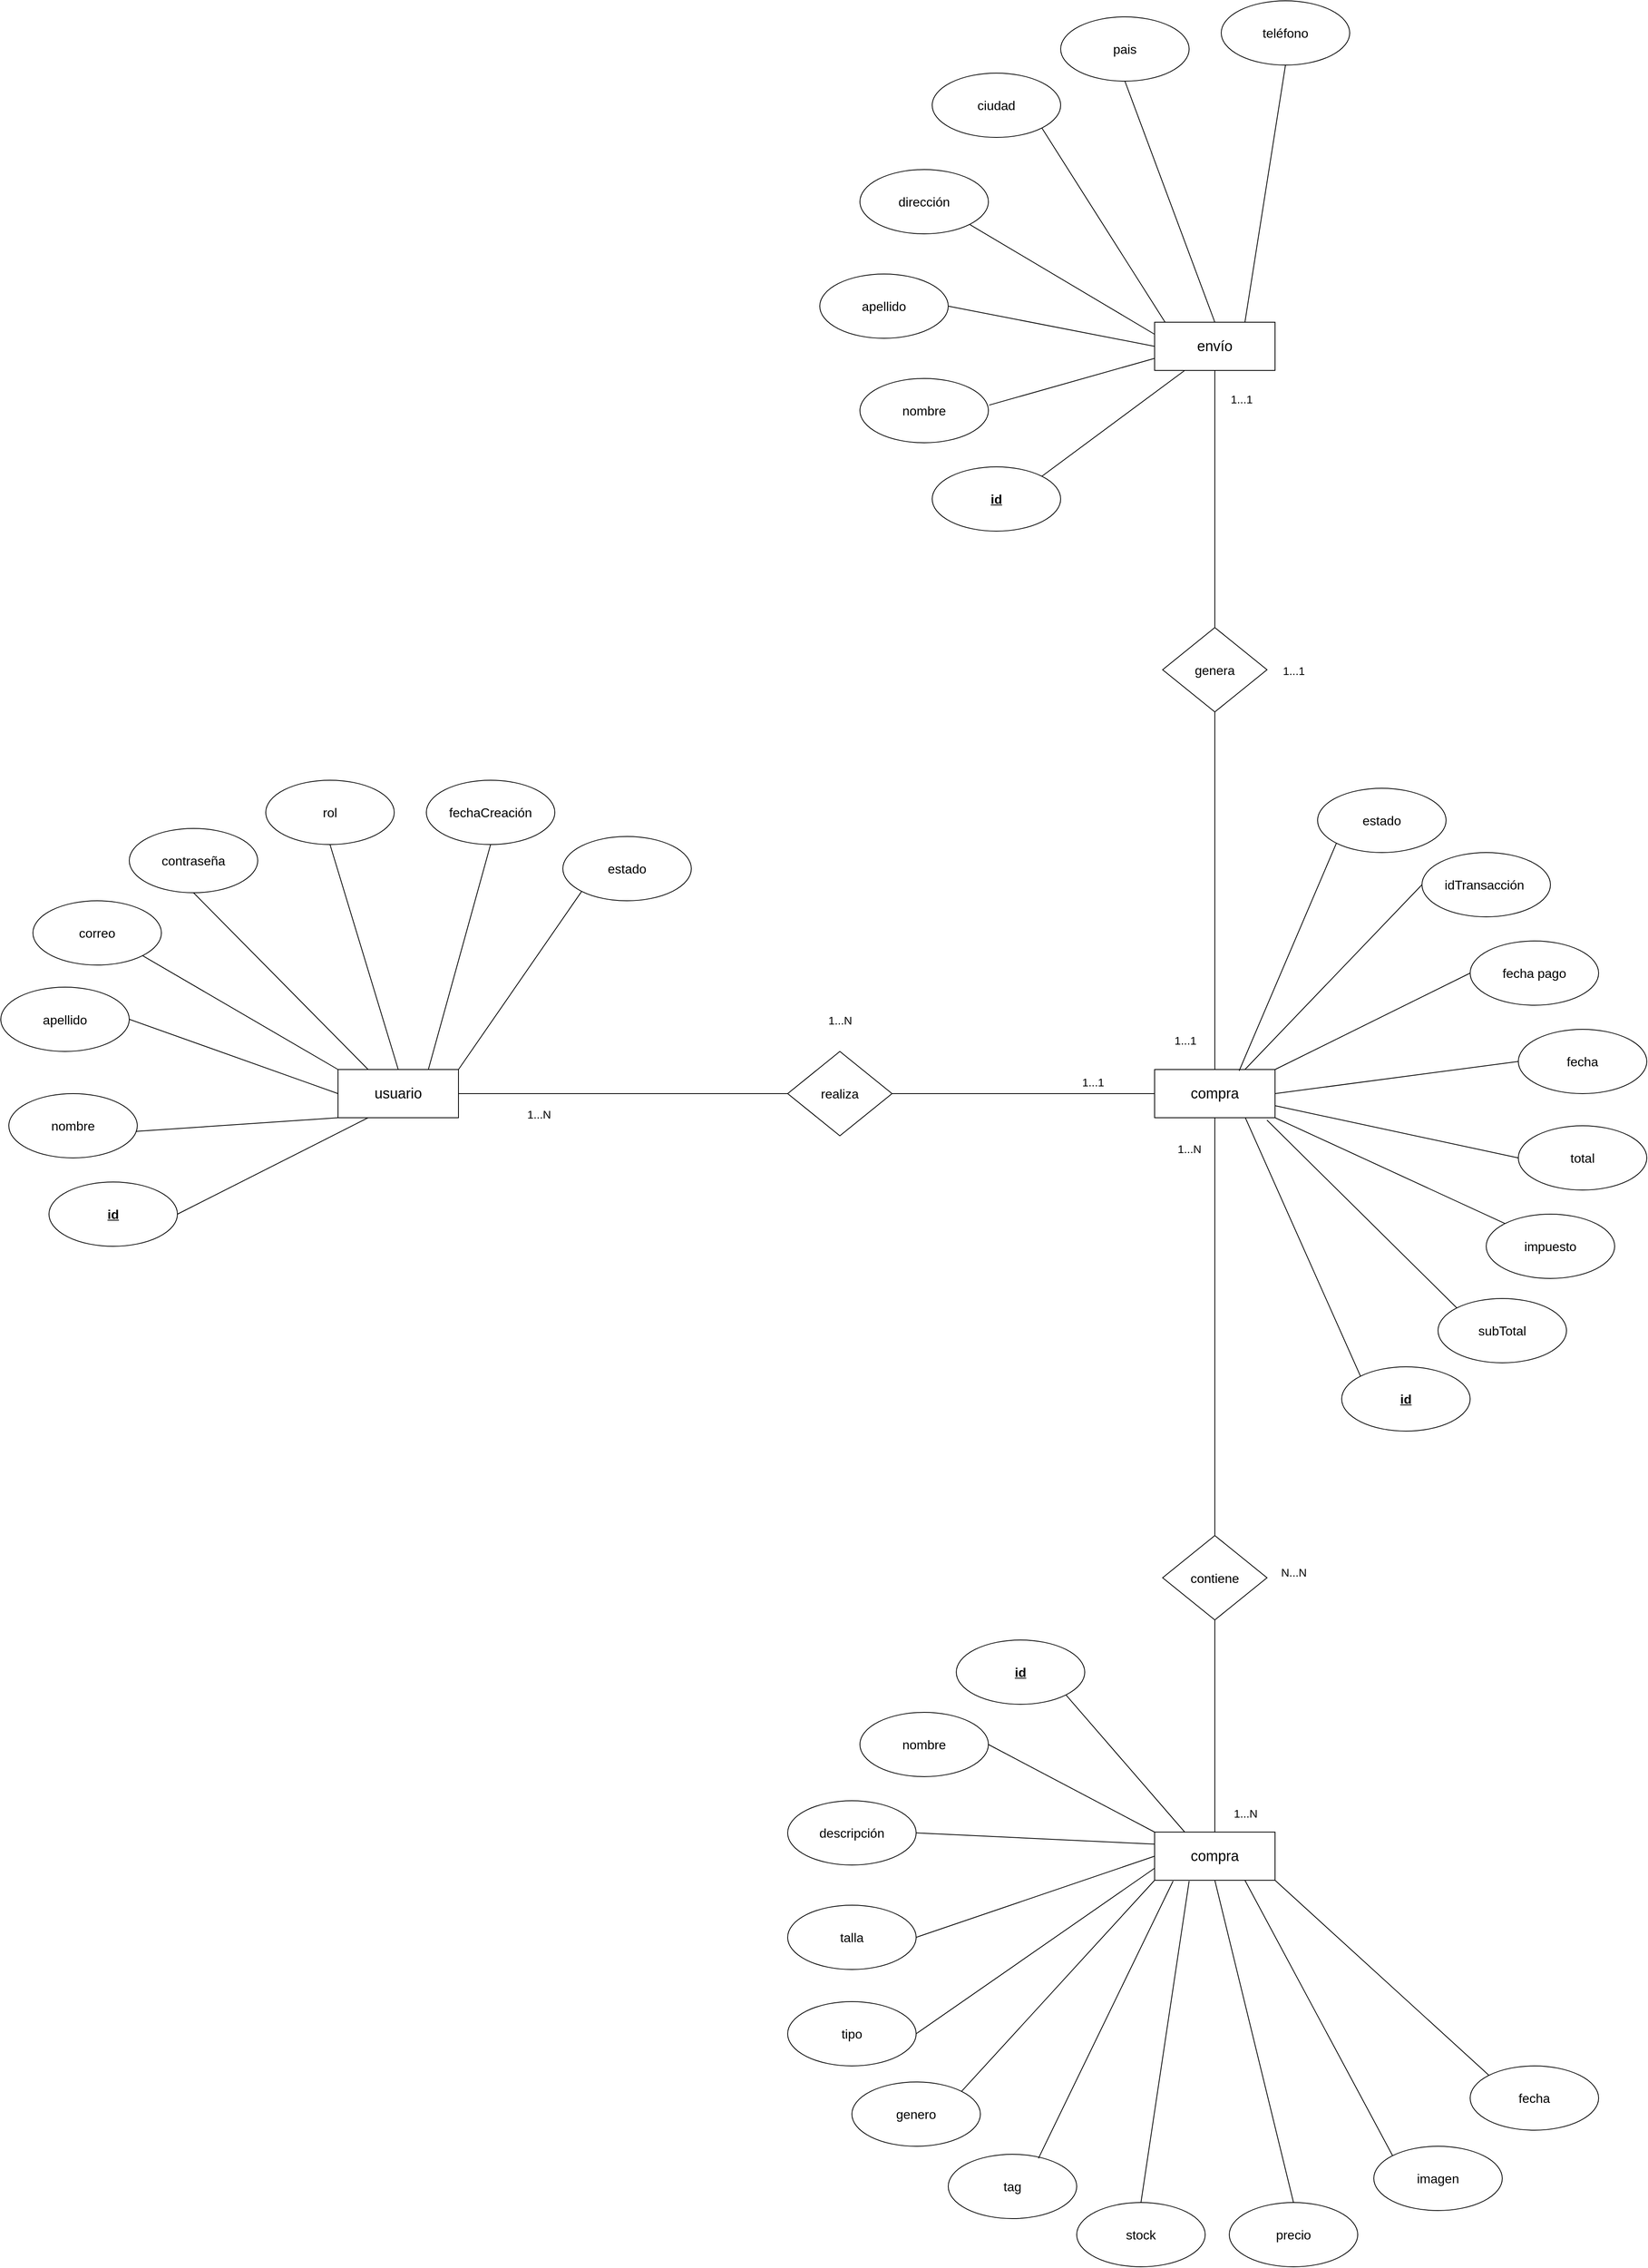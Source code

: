 <mxfile version="17.4.3" type="github">
  <diagram id="1KFR3kM4wMgM-dKN8-6M" name="Page-1">
    <mxGraphModel dx="2407" dy="2016" grid="1" gridSize="10" guides="1" tooltips="1" connect="1" arrows="1" fold="1" page="1" pageScale="1" pageWidth="827" pageHeight="1169" math="0" shadow="0">
      <root>
        <mxCell id="0" />
        <mxCell id="1" parent="0" />
        <mxCell id="_EUqcVfMnHmmKsiolm8a-2" value="&lt;font style=&quot;font-size: 18px&quot;&gt;usuario&lt;/font&gt;" style="rounded=0;whiteSpace=wrap;html=1;" vertex="1" parent="1">
          <mxGeometry x="170" y="220" width="150" height="60" as="geometry" />
        </mxCell>
        <mxCell id="_EUqcVfMnHmmKsiolm8a-3" value="&lt;font size=&quot;3&quot;&gt;id&lt;/font&gt;" style="ellipse;whiteSpace=wrap;html=1;fontSize=18;fontStyle=5" vertex="1" parent="1">
          <mxGeometry x="-190" y="360" width="160" height="80" as="geometry" />
        </mxCell>
        <mxCell id="_EUqcVfMnHmmKsiolm8a-5" value="&lt;font size=&quot;3&quot; style=&quot;&quot;&gt;nombre&lt;/font&gt;" style="ellipse;whiteSpace=wrap;html=1;fontSize=18;fontStyle=0" vertex="1" parent="1">
          <mxGeometry x="-240" y="250" width="160" height="80" as="geometry" />
        </mxCell>
        <mxCell id="_EUqcVfMnHmmKsiolm8a-6" value="&lt;font size=&quot;3&quot;&gt;apellido&lt;/font&gt;" style="ellipse;whiteSpace=wrap;html=1;fontSize=18;fontStyle=0" vertex="1" parent="1">
          <mxGeometry x="-250" y="117.5" width="160" height="80" as="geometry" />
        </mxCell>
        <mxCell id="_EUqcVfMnHmmKsiolm8a-7" value="&lt;font size=&quot;3&quot;&gt;correo&lt;/font&gt;" style="ellipse;whiteSpace=wrap;html=1;fontSize=18;fontStyle=0" vertex="1" parent="1">
          <mxGeometry x="-210" y="10" width="160" height="80" as="geometry" />
        </mxCell>
        <mxCell id="_EUqcVfMnHmmKsiolm8a-8" value="&lt;font size=&quot;3&quot;&gt;contraseña&lt;/font&gt;" style="ellipse;whiteSpace=wrap;html=1;fontSize=18;fontStyle=0" vertex="1" parent="1">
          <mxGeometry x="-90" y="-80" width="160" height="80" as="geometry" />
        </mxCell>
        <mxCell id="_EUqcVfMnHmmKsiolm8a-9" value="&lt;font size=&quot;3&quot;&gt;rol&lt;/font&gt;" style="ellipse;whiteSpace=wrap;html=1;fontSize=18;fontStyle=0" vertex="1" parent="1">
          <mxGeometry x="80" y="-140" width="160" height="80" as="geometry" />
        </mxCell>
        <mxCell id="_EUqcVfMnHmmKsiolm8a-10" value="&lt;font size=&quot;3&quot;&gt;fechaCreación&lt;/font&gt;" style="ellipse;whiteSpace=wrap;html=1;fontSize=18;fontStyle=0" vertex="1" parent="1">
          <mxGeometry x="280" y="-140" width="160" height="80" as="geometry" />
        </mxCell>
        <mxCell id="_EUqcVfMnHmmKsiolm8a-11" value="&lt;font size=&quot;3&quot;&gt;estado&lt;/font&gt;" style="ellipse;whiteSpace=wrap;html=1;fontSize=18;fontStyle=0" vertex="1" parent="1">
          <mxGeometry x="450" y="-70" width="160" height="80" as="geometry" />
        </mxCell>
        <mxCell id="_EUqcVfMnHmmKsiolm8a-12" value="" style="endArrow=none;html=1;rounded=0;fontSize=14;exitX=1;exitY=0.5;exitDx=0;exitDy=0;entryX=0.25;entryY=1;entryDx=0;entryDy=0;" edge="1" parent="1" source="_EUqcVfMnHmmKsiolm8a-3" target="_EUqcVfMnHmmKsiolm8a-2">
          <mxGeometry width="50" height="50" relative="1" as="geometry">
            <mxPoint x="390" y="290" as="sourcePoint" />
            <mxPoint x="440" y="240" as="targetPoint" />
          </mxGeometry>
        </mxCell>
        <mxCell id="_EUqcVfMnHmmKsiolm8a-13" value="" style="endArrow=none;html=1;rounded=0;fontSize=14;exitX=0.988;exitY=0.588;exitDx=0;exitDy=0;exitPerimeter=0;entryX=0;entryY=1;entryDx=0;entryDy=0;" edge="1" parent="1" source="_EUqcVfMnHmmKsiolm8a-5" target="_EUqcVfMnHmmKsiolm8a-2">
          <mxGeometry width="50" height="50" relative="1" as="geometry">
            <mxPoint x="390" y="290" as="sourcePoint" />
            <mxPoint x="440" y="240" as="targetPoint" />
          </mxGeometry>
        </mxCell>
        <mxCell id="_EUqcVfMnHmmKsiolm8a-14" value="" style="endArrow=none;html=1;rounded=0;fontSize=14;exitX=1;exitY=0.5;exitDx=0;exitDy=0;entryX=0;entryY=0.5;entryDx=0;entryDy=0;" edge="1" parent="1" source="_EUqcVfMnHmmKsiolm8a-6" target="_EUqcVfMnHmmKsiolm8a-2">
          <mxGeometry width="50" height="50" relative="1" as="geometry">
            <mxPoint x="390" y="290" as="sourcePoint" />
            <mxPoint x="440" y="240" as="targetPoint" />
          </mxGeometry>
        </mxCell>
        <mxCell id="_EUqcVfMnHmmKsiolm8a-15" value="" style="endArrow=none;html=1;rounded=0;fontSize=14;exitX=1;exitY=1;exitDx=0;exitDy=0;entryX=0;entryY=0;entryDx=0;entryDy=0;" edge="1" parent="1" source="_EUqcVfMnHmmKsiolm8a-7" target="_EUqcVfMnHmmKsiolm8a-2">
          <mxGeometry width="50" height="50" relative="1" as="geometry">
            <mxPoint x="390" y="290" as="sourcePoint" />
            <mxPoint x="440" y="240" as="targetPoint" />
          </mxGeometry>
        </mxCell>
        <mxCell id="_EUqcVfMnHmmKsiolm8a-16" value="" style="endArrow=none;html=1;rounded=0;fontSize=14;entryX=0.5;entryY=1;entryDx=0;entryDy=0;exitX=0.25;exitY=0;exitDx=0;exitDy=0;" edge="1" parent="1" source="_EUqcVfMnHmmKsiolm8a-2" target="_EUqcVfMnHmmKsiolm8a-8">
          <mxGeometry width="50" height="50" relative="1" as="geometry">
            <mxPoint x="390" y="290" as="sourcePoint" />
            <mxPoint x="440" y="240" as="targetPoint" />
          </mxGeometry>
        </mxCell>
        <mxCell id="_EUqcVfMnHmmKsiolm8a-17" value="" style="endArrow=none;html=1;rounded=0;fontSize=14;entryX=0.5;entryY=1;entryDx=0;entryDy=0;exitX=0.5;exitY=0;exitDx=0;exitDy=0;" edge="1" parent="1" source="_EUqcVfMnHmmKsiolm8a-2" target="_EUqcVfMnHmmKsiolm8a-9">
          <mxGeometry width="50" height="50" relative="1" as="geometry">
            <mxPoint x="390" y="290" as="sourcePoint" />
            <mxPoint x="440" y="240" as="targetPoint" />
          </mxGeometry>
        </mxCell>
        <mxCell id="_EUqcVfMnHmmKsiolm8a-18" value="" style="endArrow=none;html=1;rounded=0;fontSize=14;entryX=0.5;entryY=1;entryDx=0;entryDy=0;exitX=0.75;exitY=0;exitDx=0;exitDy=0;" edge="1" parent="1" source="_EUqcVfMnHmmKsiolm8a-2" target="_EUqcVfMnHmmKsiolm8a-10">
          <mxGeometry width="50" height="50" relative="1" as="geometry">
            <mxPoint x="390" y="290" as="sourcePoint" />
            <mxPoint x="440" y="240" as="targetPoint" />
          </mxGeometry>
        </mxCell>
        <mxCell id="_EUqcVfMnHmmKsiolm8a-19" value="" style="endArrow=none;html=1;rounded=0;fontSize=14;entryX=0;entryY=1;entryDx=0;entryDy=0;exitX=1;exitY=0;exitDx=0;exitDy=0;" edge="1" parent="1" source="_EUqcVfMnHmmKsiolm8a-2" target="_EUqcVfMnHmmKsiolm8a-11">
          <mxGeometry width="50" height="50" relative="1" as="geometry">
            <mxPoint x="390" y="290" as="sourcePoint" />
            <mxPoint x="440" y="240" as="targetPoint" />
          </mxGeometry>
        </mxCell>
        <mxCell id="_EUqcVfMnHmmKsiolm8a-20" value="&lt;font style=&quot;font-size: 18px&quot;&gt;compra&lt;/font&gt;" style="rounded=0;whiteSpace=wrap;html=1;" vertex="1" parent="1">
          <mxGeometry x="1187" y="220" width="150" height="60" as="geometry" />
        </mxCell>
        <mxCell id="_EUqcVfMnHmmKsiolm8a-28" value="&lt;font size=&quot;3&quot;&gt;idTransacción&amp;nbsp;&lt;/font&gt;" style="ellipse;whiteSpace=wrap;html=1;fontSize=18;fontStyle=0" vertex="1" parent="1">
          <mxGeometry x="1520" y="-50" width="160" height="80" as="geometry" />
        </mxCell>
        <mxCell id="_EUqcVfMnHmmKsiolm8a-29" value="" style="endArrow=none;html=1;rounded=0;fontSize=14;entryX=0.933;entryY=1.05;entryDx=0;entryDy=0;exitX=0;exitY=0;exitDx=0;exitDy=0;entryPerimeter=0;" edge="1" parent="1" source="_EUqcVfMnHmmKsiolm8a-45" target="_EUqcVfMnHmmKsiolm8a-20">
          <mxGeometry width="50" height="50" relative="1" as="geometry">
            <mxPoint x="1690" y="520" as="sourcePoint" />
            <mxPoint x="1457" y="240" as="targetPoint" />
          </mxGeometry>
        </mxCell>
        <mxCell id="_EUqcVfMnHmmKsiolm8a-30" value="" style="endArrow=none;html=1;rounded=0;fontSize=14;exitX=0;exitY=0;exitDx=0;exitDy=0;" edge="1" parent="1" source="_EUqcVfMnHmmKsiolm8a-44">
          <mxGeometry width="50" height="50" relative="1" as="geometry">
            <mxPoint x="995.08" y="117.04" as="sourcePoint" />
            <mxPoint x="1300" y="280" as="targetPoint" />
          </mxGeometry>
        </mxCell>
        <mxCell id="_EUqcVfMnHmmKsiolm8a-36" value="" style="endArrow=none;html=1;rounded=0;fontSize=14;entryX=0;entryY=0.5;entryDx=0;entryDy=0;exitX=0.75;exitY=0;exitDx=0;exitDy=0;" edge="1" parent="1" source="_EUqcVfMnHmmKsiolm8a-20" target="_EUqcVfMnHmmKsiolm8a-28">
          <mxGeometry width="50" height="50" relative="1" as="geometry">
            <mxPoint x="1407" y="290" as="sourcePoint" />
            <mxPoint x="1457" y="240" as="targetPoint" />
          </mxGeometry>
        </mxCell>
        <mxCell id="_EUqcVfMnHmmKsiolm8a-40" value="&lt;font size=&quot;3&quot;&gt;impuesto&lt;/font&gt;" style="ellipse;whiteSpace=wrap;html=1;fontSize=18;fontStyle=0" vertex="1" parent="1">
          <mxGeometry x="1600" y="400" width="160" height="80" as="geometry" />
        </mxCell>
        <mxCell id="_EUqcVfMnHmmKsiolm8a-41" value="&lt;font size=&quot;3&quot;&gt;total&lt;/font&gt;" style="ellipse;whiteSpace=wrap;html=1;fontSize=18;fontStyle=0" vertex="1" parent="1">
          <mxGeometry x="1640" y="290" width="160" height="80" as="geometry" />
        </mxCell>
        <mxCell id="_EUqcVfMnHmmKsiolm8a-42" value="&lt;font size=&quot;3&quot;&gt;fecha&lt;/font&gt;" style="ellipse;whiteSpace=wrap;html=1;fontSize=18;fontStyle=0" vertex="1" parent="1">
          <mxGeometry x="1640" y="170" width="160" height="80" as="geometry" />
        </mxCell>
        <mxCell id="_EUqcVfMnHmmKsiolm8a-43" value="&lt;font size=&quot;3&quot;&gt;fecha pago&lt;/font&gt;" style="ellipse;whiteSpace=wrap;html=1;fontSize=18;fontStyle=0" vertex="1" parent="1">
          <mxGeometry x="1580" y="60" width="160" height="80" as="geometry" />
        </mxCell>
        <mxCell id="_EUqcVfMnHmmKsiolm8a-44" value="&lt;font size=&quot;3&quot;&gt;id&lt;/font&gt;" style="ellipse;whiteSpace=wrap;html=1;fontSize=18;fontStyle=5" vertex="1" parent="1">
          <mxGeometry x="1420" y="590" width="160" height="80" as="geometry" />
        </mxCell>
        <mxCell id="_EUqcVfMnHmmKsiolm8a-45" value="&lt;font size=&quot;3&quot;&gt;subTotal&lt;/font&gt;" style="ellipse;whiteSpace=wrap;html=1;fontSize=18;fontStyle=0" vertex="1" parent="1">
          <mxGeometry x="1540" y="505" width="160" height="80" as="geometry" />
        </mxCell>
        <mxCell id="_EUqcVfMnHmmKsiolm8a-46" value="" style="endArrow=none;html=1;rounded=0;fontSize=18;exitX=0;exitY=0;exitDx=0;exitDy=0;entryX=1;entryY=1;entryDx=0;entryDy=0;" edge="1" parent="1" source="_EUqcVfMnHmmKsiolm8a-40" target="_EUqcVfMnHmmKsiolm8a-20">
          <mxGeometry width="50" height="50" relative="1" as="geometry">
            <mxPoint x="1407" y="440" as="sourcePoint" />
            <mxPoint x="1457" y="390" as="targetPoint" />
          </mxGeometry>
        </mxCell>
        <mxCell id="_EUqcVfMnHmmKsiolm8a-47" value="" style="endArrow=none;html=1;rounded=0;fontSize=18;exitX=0;exitY=0.5;exitDx=0;exitDy=0;entryX=1;entryY=0.75;entryDx=0;entryDy=0;" edge="1" parent="1" source="_EUqcVfMnHmmKsiolm8a-41" target="_EUqcVfMnHmmKsiolm8a-20">
          <mxGeometry width="50" height="50" relative="1" as="geometry">
            <mxPoint x="1407" y="440" as="sourcePoint" />
            <mxPoint x="1457" y="390" as="targetPoint" />
          </mxGeometry>
        </mxCell>
        <mxCell id="_EUqcVfMnHmmKsiolm8a-48" value="" style="endArrow=none;html=1;rounded=0;fontSize=18;exitX=0;exitY=0.5;exitDx=0;exitDy=0;entryX=1;entryY=0.5;entryDx=0;entryDy=0;" edge="1" parent="1" source="_EUqcVfMnHmmKsiolm8a-42" target="_EUqcVfMnHmmKsiolm8a-20">
          <mxGeometry width="50" height="50" relative="1" as="geometry">
            <mxPoint x="1287" y="500" as="sourcePoint" />
            <mxPoint x="1457" y="390" as="targetPoint" />
          </mxGeometry>
        </mxCell>
        <mxCell id="_EUqcVfMnHmmKsiolm8a-49" value="" style="endArrow=none;html=1;rounded=0;fontSize=18;exitX=0;exitY=0.5;exitDx=0;exitDy=0;entryX=1;entryY=0;entryDx=0;entryDy=0;" edge="1" parent="1" source="_EUqcVfMnHmmKsiolm8a-43" target="_EUqcVfMnHmmKsiolm8a-20">
          <mxGeometry width="50" height="50" relative="1" as="geometry">
            <mxPoint x="1407" y="440" as="sourcePoint" />
            <mxPoint x="1457" y="390" as="targetPoint" />
          </mxGeometry>
        </mxCell>
        <mxCell id="_EUqcVfMnHmmKsiolm8a-50" value="&lt;font size=&quot;3&quot;&gt;realiza&lt;br&gt;&lt;/font&gt;" style="rhombus;whiteSpace=wrap;html=1;fontSize=14;" vertex="1" parent="1">
          <mxGeometry x="730" y="197.5" width="130" height="105" as="geometry" />
        </mxCell>
        <mxCell id="_EUqcVfMnHmmKsiolm8a-51" value="" style="endArrow=none;html=1;rounded=0;fontSize=18;exitX=1;exitY=0.5;exitDx=0;exitDy=0;entryX=0;entryY=0.5;entryDx=0;entryDy=0;" edge="1" parent="1" source="_EUqcVfMnHmmKsiolm8a-2" target="_EUqcVfMnHmmKsiolm8a-50">
          <mxGeometry width="50" height="50" relative="1" as="geometry">
            <mxPoint x="450" y="380" as="sourcePoint" />
            <mxPoint x="500" y="330" as="targetPoint" />
          </mxGeometry>
        </mxCell>
        <mxCell id="_EUqcVfMnHmmKsiolm8a-52" value="" style="endArrow=none;html=1;rounded=0;fontSize=18;exitX=1;exitY=0.5;exitDx=0;exitDy=0;entryX=0;entryY=0.5;entryDx=0;entryDy=0;" edge="1" parent="1" source="_EUqcVfMnHmmKsiolm8a-50" target="_EUqcVfMnHmmKsiolm8a-20">
          <mxGeometry width="50" height="50" relative="1" as="geometry">
            <mxPoint x="730" y="250" as="sourcePoint" />
            <mxPoint x="910" y="330" as="targetPoint" />
          </mxGeometry>
        </mxCell>
        <mxCell id="_EUqcVfMnHmmKsiolm8a-53" value="&lt;font size=&quot;3&quot;&gt;contiene&lt;br&gt;&lt;/font&gt;" style="rhombus;whiteSpace=wrap;html=1;fontSize=14;" vertex="1" parent="1">
          <mxGeometry x="1197" y="800" width="130" height="105" as="geometry" />
        </mxCell>
        <mxCell id="_EUqcVfMnHmmKsiolm8a-54" value="&lt;font size=&quot;3&quot;&gt;genera&lt;br&gt;&lt;/font&gt;" style="rhombus;whiteSpace=wrap;html=1;fontSize=14;" vertex="1" parent="1">
          <mxGeometry x="1197" y="-330" width="130" height="105" as="geometry" />
        </mxCell>
        <mxCell id="_EUqcVfMnHmmKsiolm8a-55" value="&lt;font style=&quot;font-size: 18px&quot;&gt;envío&lt;/font&gt;" style="rounded=0;whiteSpace=wrap;html=1;" vertex="1" parent="1">
          <mxGeometry x="1187" y="-710" width="150" height="60" as="geometry" />
        </mxCell>
        <mxCell id="_EUqcVfMnHmmKsiolm8a-56" value="&lt;font size=&quot;3&quot;&gt;ciudad&lt;/font&gt;" style="ellipse;whiteSpace=wrap;html=1;fontSize=18;fontStyle=0" vertex="1" parent="1">
          <mxGeometry x="910" y="-1020" width="160" height="80" as="geometry" />
        </mxCell>
        <mxCell id="_EUqcVfMnHmmKsiolm8a-57" value="&lt;font size=&quot;3&quot;&gt;apellido&lt;/font&gt;" style="ellipse;whiteSpace=wrap;html=1;fontSize=18;fontStyle=0" vertex="1" parent="1">
          <mxGeometry x="770" y="-770" width="160" height="80" as="geometry" />
        </mxCell>
        <mxCell id="_EUqcVfMnHmmKsiolm8a-58" value="&lt;font size=&quot;3&quot;&gt;dirección&lt;/font&gt;" style="ellipse;whiteSpace=wrap;html=1;fontSize=18;fontStyle=0" vertex="1" parent="1">
          <mxGeometry x="820" y="-900" width="160" height="80" as="geometry" />
        </mxCell>
        <mxCell id="_EUqcVfMnHmmKsiolm8a-59" value="&lt;font size=&quot;3&quot;&gt;teléfono&lt;/font&gt;" style="ellipse;whiteSpace=wrap;html=1;fontSize=18;fontStyle=0" vertex="1" parent="1">
          <mxGeometry x="1270" y="-1110" width="160" height="80" as="geometry" />
        </mxCell>
        <mxCell id="_EUqcVfMnHmmKsiolm8a-60" value="&lt;font size=&quot;3&quot;&gt;pais&lt;/font&gt;" style="ellipse;whiteSpace=wrap;html=1;fontSize=18;fontStyle=0" vertex="1" parent="1">
          <mxGeometry x="1070" y="-1090" width="160" height="80" as="geometry" />
        </mxCell>
        <mxCell id="_EUqcVfMnHmmKsiolm8a-61" value="&lt;font size=&quot;3&quot;&gt;id&lt;/font&gt;" style="ellipse;whiteSpace=wrap;html=1;fontSize=18;fontStyle=5" vertex="1" parent="1">
          <mxGeometry x="910" y="-530" width="160" height="80" as="geometry" />
        </mxCell>
        <mxCell id="_EUqcVfMnHmmKsiolm8a-62" value="&lt;font size=&quot;3&quot;&gt;nombre&lt;/font&gt;" style="ellipse;whiteSpace=wrap;html=1;fontSize=18;fontStyle=0" vertex="1" parent="1">
          <mxGeometry x="820" y="-640" width="160" height="80" as="geometry" />
        </mxCell>
        <mxCell id="_EUqcVfMnHmmKsiolm8a-64" value="&lt;font size=&quot;3&quot;&gt;genero&lt;/font&gt;" style="ellipse;whiteSpace=wrap;html=1;fontSize=18;fontStyle=0" vertex="1" parent="1">
          <mxGeometry x="810" y="1480" width="160" height="80" as="geometry" />
        </mxCell>
        <mxCell id="_EUqcVfMnHmmKsiolm8a-68" value="&lt;font size=&quot;3&quot;&gt;id&lt;/font&gt;" style="ellipse;whiteSpace=wrap;html=1;fontSize=18;fontStyle=5" vertex="1" parent="1">
          <mxGeometry x="940" y="930" width="160" height="80" as="geometry" />
        </mxCell>
        <mxCell id="_EUqcVfMnHmmKsiolm8a-69" value="&lt;font size=&quot;3&quot;&gt;tag&lt;/font&gt;" style="ellipse;whiteSpace=wrap;html=1;fontSize=18;fontStyle=0" vertex="1" parent="1">
          <mxGeometry x="930" y="1570" width="160" height="80" as="geometry" />
        </mxCell>
        <mxCell id="_EUqcVfMnHmmKsiolm8a-70" value="&lt;font style=&quot;font-size: 18px&quot;&gt;compra&lt;/font&gt;" style="rounded=0;whiteSpace=wrap;html=1;" vertex="1" parent="1">
          <mxGeometry x="1187" y="1169" width="150" height="60" as="geometry" />
        </mxCell>
        <mxCell id="_EUqcVfMnHmmKsiolm8a-71" value="&lt;font size=&quot;3&quot;&gt;descripción&lt;/font&gt;" style="ellipse;whiteSpace=wrap;html=1;fontSize=18;fontStyle=0" vertex="1" parent="1">
          <mxGeometry x="730" y="1130" width="160" height="80" as="geometry" />
        </mxCell>
        <mxCell id="_EUqcVfMnHmmKsiolm8a-72" value="&lt;font size=&quot;3&quot;&gt;nombre&lt;/font&gt;" style="ellipse;whiteSpace=wrap;html=1;fontSize=18;fontStyle=0" vertex="1" parent="1">
          <mxGeometry x="820" y="1020" width="160" height="80" as="geometry" />
        </mxCell>
        <mxCell id="_EUqcVfMnHmmKsiolm8a-73" value="&lt;font size=&quot;3&quot;&gt;talla&lt;/font&gt;" style="ellipse;whiteSpace=wrap;html=1;fontSize=18;fontStyle=0" vertex="1" parent="1">
          <mxGeometry x="730" y="1260" width="160" height="80" as="geometry" />
        </mxCell>
        <mxCell id="_EUqcVfMnHmmKsiolm8a-74" value="&lt;font size=&quot;3&quot;&gt;tipo&lt;/font&gt;" style="ellipse;whiteSpace=wrap;html=1;fontSize=18;fontStyle=0" vertex="1" parent="1">
          <mxGeometry x="730" y="1380" width="160" height="80" as="geometry" />
        </mxCell>
        <mxCell id="_EUqcVfMnHmmKsiolm8a-75" value="&lt;font size=&quot;3&quot;&gt;estado&lt;/font&gt;" style="ellipse;whiteSpace=wrap;html=1;fontSize=18;fontStyle=0" vertex="1" parent="1">
          <mxGeometry x="1390" y="-130" width="160" height="80" as="geometry" />
        </mxCell>
        <mxCell id="_EUqcVfMnHmmKsiolm8a-76" value="" style="endArrow=none;html=1;rounded=0;fontSize=18;entryX=0;entryY=1;entryDx=0;entryDy=0;exitX=0.702;exitY=0.027;exitDx=0;exitDy=0;exitPerimeter=0;" edge="1" parent="1" source="_EUqcVfMnHmmKsiolm8a-20" target="_EUqcVfMnHmmKsiolm8a-75">
          <mxGeometry width="50" height="50" relative="1" as="geometry">
            <mxPoint x="1340" y="40" as="sourcePoint" />
            <mxPoint x="1390" y="-10" as="targetPoint" />
          </mxGeometry>
        </mxCell>
        <mxCell id="_EUqcVfMnHmmKsiolm8a-77" value="&lt;font size=&quot;3&quot;&gt;precio&lt;/font&gt;" style="ellipse;whiteSpace=wrap;html=1;fontSize=18;fontStyle=0" vertex="1" parent="1">
          <mxGeometry x="1280" y="1630" width="160" height="80" as="geometry" />
        </mxCell>
        <mxCell id="_EUqcVfMnHmmKsiolm8a-78" value="&lt;font size=&quot;3&quot;&gt;imagen&lt;/font&gt;" style="ellipse;whiteSpace=wrap;html=1;fontSize=18;fontStyle=0" vertex="1" parent="1">
          <mxGeometry x="1460" y="1560" width="160" height="80" as="geometry" />
        </mxCell>
        <mxCell id="_EUqcVfMnHmmKsiolm8a-79" value="&lt;font size=&quot;3&quot;&gt;stock&lt;/font&gt;" style="ellipse;whiteSpace=wrap;html=1;fontSize=18;fontStyle=0" vertex="1" parent="1">
          <mxGeometry x="1090" y="1630" width="160" height="80" as="geometry" />
        </mxCell>
        <mxCell id="_EUqcVfMnHmmKsiolm8a-80" value="&lt;font size=&quot;3&quot;&gt;fecha&lt;/font&gt;" style="ellipse;whiteSpace=wrap;html=1;fontSize=18;fontStyle=0" vertex="1" parent="1">
          <mxGeometry x="1580" y="1460" width="160" height="80" as="geometry" />
        </mxCell>
        <mxCell id="_EUqcVfMnHmmKsiolm8a-81" value="" style="endArrow=none;html=1;rounded=0;fontSize=18;exitX=1;exitY=0;exitDx=0;exitDy=0;entryX=0.25;entryY=1;entryDx=0;entryDy=0;" edge="1" parent="1" source="_EUqcVfMnHmmKsiolm8a-61" target="_EUqcVfMnHmmKsiolm8a-55">
          <mxGeometry width="50" height="50" relative="1" as="geometry">
            <mxPoint x="1340" y="-720" as="sourcePoint" />
            <mxPoint x="1430" y="-910" as="targetPoint" />
          </mxGeometry>
        </mxCell>
        <mxCell id="_EUqcVfMnHmmKsiolm8a-82" value="" style="endArrow=none;html=1;rounded=0;fontSize=18;exitX=1.005;exitY=0.415;exitDx=0;exitDy=0;exitPerimeter=0;entryX=0;entryY=0.75;entryDx=0;entryDy=0;" edge="1" parent="1" source="_EUqcVfMnHmmKsiolm8a-62" target="_EUqcVfMnHmmKsiolm8a-55">
          <mxGeometry width="50" height="50" relative="1" as="geometry">
            <mxPoint x="1340" y="-720" as="sourcePoint" />
            <mxPoint x="1390" y="-770" as="targetPoint" />
          </mxGeometry>
        </mxCell>
        <mxCell id="_EUqcVfMnHmmKsiolm8a-83" value="" style="endArrow=none;html=1;rounded=0;fontSize=18;exitX=1;exitY=0.5;exitDx=0;exitDy=0;entryX=0;entryY=0.5;entryDx=0;entryDy=0;" edge="1" parent="1" source="_EUqcVfMnHmmKsiolm8a-57" target="_EUqcVfMnHmmKsiolm8a-55">
          <mxGeometry width="50" height="50" relative="1" as="geometry">
            <mxPoint x="1340" y="-720" as="sourcePoint" />
            <mxPoint x="1390" y="-770" as="targetPoint" />
          </mxGeometry>
        </mxCell>
        <mxCell id="_EUqcVfMnHmmKsiolm8a-84" value="" style="endArrow=none;html=1;rounded=0;fontSize=18;exitX=1;exitY=1;exitDx=0;exitDy=0;entryX=0;entryY=0.25;entryDx=0;entryDy=0;" edge="1" parent="1" source="_EUqcVfMnHmmKsiolm8a-58" target="_EUqcVfMnHmmKsiolm8a-55">
          <mxGeometry width="50" height="50" relative="1" as="geometry">
            <mxPoint x="1340" y="-720" as="sourcePoint" />
            <mxPoint x="1390" y="-770" as="targetPoint" />
          </mxGeometry>
        </mxCell>
        <mxCell id="_EUqcVfMnHmmKsiolm8a-85" value="" style="endArrow=none;html=1;rounded=0;fontSize=18;exitX=1;exitY=1;exitDx=0;exitDy=0;entryX=0.087;entryY=0;entryDx=0;entryDy=0;entryPerimeter=0;" edge="1" parent="1" source="_EUqcVfMnHmmKsiolm8a-56" target="_EUqcVfMnHmmKsiolm8a-55">
          <mxGeometry width="50" height="50" relative="1" as="geometry">
            <mxPoint x="1340" y="-720" as="sourcePoint" />
            <mxPoint x="1390" y="-770" as="targetPoint" />
          </mxGeometry>
        </mxCell>
        <mxCell id="_EUqcVfMnHmmKsiolm8a-86" value="" style="endArrow=none;html=1;rounded=0;fontSize=18;entryX=0.5;entryY=1;entryDx=0;entryDy=0;exitX=0.5;exitY=0;exitDx=0;exitDy=0;" edge="1" parent="1" source="_EUqcVfMnHmmKsiolm8a-55" target="_EUqcVfMnHmmKsiolm8a-60">
          <mxGeometry width="50" height="50" relative="1" as="geometry">
            <mxPoint x="1340" y="-720" as="sourcePoint" />
            <mxPoint x="1390" y="-770" as="targetPoint" />
          </mxGeometry>
        </mxCell>
        <mxCell id="_EUqcVfMnHmmKsiolm8a-87" value="" style="endArrow=none;html=1;rounded=0;fontSize=18;entryX=0.5;entryY=1;entryDx=0;entryDy=0;exitX=0.75;exitY=0;exitDx=0;exitDy=0;" edge="1" parent="1" source="_EUqcVfMnHmmKsiolm8a-55" target="_EUqcVfMnHmmKsiolm8a-59">
          <mxGeometry width="50" height="50" relative="1" as="geometry">
            <mxPoint x="1340" y="-720" as="sourcePoint" />
            <mxPoint x="1390" y="-770" as="targetPoint" />
          </mxGeometry>
        </mxCell>
        <mxCell id="_EUqcVfMnHmmKsiolm8a-88" value="" style="endArrow=none;html=1;rounded=0;fontSize=18;exitX=0.5;exitY=0;exitDx=0;exitDy=0;entryX=0.5;entryY=1;entryDx=0;entryDy=0;" edge="1" parent="1" source="_EUqcVfMnHmmKsiolm8a-54" target="_EUqcVfMnHmmKsiolm8a-55">
          <mxGeometry width="50" height="50" relative="1" as="geometry">
            <mxPoint x="1340" y="-300" as="sourcePoint" />
            <mxPoint x="1390" y="-350" as="targetPoint" />
          </mxGeometry>
        </mxCell>
        <mxCell id="_EUqcVfMnHmmKsiolm8a-89" value="" style="endArrow=none;html=1;rounded=0;fontSize=18;entryX=0.5;entryY=1;entryDx=0;entryDy=0;exitX=0.5;exitY=0;exitDx=0;exitDy=0;" edge="1" parent="1" source="_EUqcVfMnHmmKsiolm8a-20" target="_EUqcVfMnHmmKsiolm8a-54">
          <mxGeometry width="50" height="50" relative="1" as="geometry">
            <mxPoint x="1340" y="120" as="sourcePoint" />
            <mxPoint x="1390" y="70" as="targetPoint" />
          </mxGeometry>
        </mxCell>
        <mxCell id="_EUqcVfMnHmmKsiolm8a-90" value="" style="endArrow=none;html=1;rounded=0;fontSize=18;exitX=0.5;exitY=0;exitDx=0;exitDy=0;entryX=0.5;entryY=1;entryDx=0;entryDy=0;" edge="1" parent="1" source="_EUqcVfMnHmmKsiolm8a-53" target="_EUqcVfMnHmmKsiolm8a-20">
          <mxGeometry width="50" height="50" relative="1" as="geometry">
            <mxPoint x="1340" y="750" as="sourcePoint" />
            <mxPoint x="1390" y="700" as="targetPoint" />
          </mxGeometry>
        </mxCell>
        <mxCell id="_EUqcVfMnHmmKsiolm8a-91" value="" style="endArrow=none;html=1;rounded=0;fontSize=18;entryX=0.5;entryY=1;entryDx=0;entryDy=0;exitX=0.5;exitY=0;exitDx=0;exitDy=0;" edge="1" parent="1" source="_EUqcVfMnHmmKsiolm8a-70" target="_EUqcVfMnHmmKsiolm8a-53">
          <mxGeometry width="50" height="50" relative="1" as="geometry">
            <mxPoint x="1340" y="1070" as="sourcePoint" />
            <mxPoint x="1390" y="1020" as="targetPoint" />
          </mxGeometry>
        </mxCell>
        <mxCell id="_EUqcVfMnHmmKsiolm8a-92" value="" style="endArrow=none;html=1;rounded=0;fontSize=18;entryX=1;entryY=1;entryDx=0;entryDy=0;exitX=0.25;exitY=0;exitDx=0;exitDy=0;" edge="1" parent="1" source="_EUqcVfMnHmmKsiolm8a-70" target="_EUqcVfMnHmmKsiolm8a-68">
          <mxGeometry width="50" height="50" relative="1" as="geometry">
            <mxPoint x="920" y="1340" as="sourcePoint" />
            <mxPoint x="970" y="1290" as="targetPoint" />
          </mxGeometry>
        </mxCell>
        <mxCell id="_EUqcVfMnHmmKsiolm8a-93" value="" style="endArrow=none;html=1;rounded=0;fontSize=18;entryX=1;entryY=0.5;entryDx=0;entryDy=0;exitX=0;exitY=0;exitDx=0;exitDy=0;" edge="1" parent="1" source="_EUqcVfMnHmmKsiolm8a-70" target="_EUqcVfMnHmmKsiolm8a-72">
          <mxGeometry width="50" height="50" relative="1" as="geometry">
            <mxPoint x="920" y="1340" as="sourcePoint" />
            <mxPoint x="970" y="1290" as="targetPoint" />
          </mxGeometry>
        </mxCell>
        <mxCell id="_EUqcVfMnHmmKsiolm8a-94" value="" style="endArrow=none;html=1;rounded=0;fontSize=18;entryX=1;entryY=0.5;entryDx=0;entryDy=0;exitX=0;exitY=0.25;exitDx=0;exitDy=0;" edge="1" parent="1" source="_EUqcVfMnHmmKsiolm8a-70" target="_EUqcVfMnHmmKsiolm8a-71">
          <mxGeometry width="50" height="50" relative="1" as="geometry">
            <mxPoint x="920" y="1340" as="sourcePoint" />
            <mxPoint x="970" y="1290" as="targetPoint" />
          </mxGeometry>
        </mxCell>
        <mxCell id="_EUqcVfMnHmmKsiolm8a-95" value="" style="endArrow=none;html=1;rounded=0;fontSize=18;exitX=1;exitY=0.5;exitDx=0;exitDy=0;entryX=0;entryY=0.5;entryDx=0;entryDy=0;" edge="1" parent="1" source="_EUqcVfMnHmmKsiolm8a-73" target="_EUqcVfMnHmmKsiolm8a-70">
          <mxGeometry width="50" height="50" relative="1" as="geometry">
            <mxPoint x="920" y="1340" as="sourcePoint" />
            <mxPoint x="970" y="1290" as="targetPoint" />
          </mxGeometry>
        </mxCell>
        <mxCell id="_EUqcVfMnHmmKsiolm8a-96" value="" style="endArrow=none;html=1;rounded=0;fontSize=18;exitX=1;exitY=0.5;exitDx=0;exitDy=0;entryX=0;entryY=0.75;entryDx=0;entryDy=0;" edge="1" parent="1" source="_EUqcVfMnHmmKsiolm8a-74" target="_EUqcVfMnHmmKsiolm8a-70">
          <mxGeometry width="50" height="50" relative="1" as="geometry">
            <mxPoint x="920" y="1340" as="sourcePoint" />
            <mxPoint x="970" y="1290" as="targetPoint" />
          </mxGeometry>
        </mxCell>
        <mxCell id="_EUqcVfMnHmmKsiolm8a-97" value="" style="endArrow=none;html=1;rounded=0;fontSize=18;exitX=1;exitY=0;exitDx=0;exitDy=0;entryX=0;entryY=1;entryDx=0;entryDy=0;" edge="1" parent="1" source="_EUqcVfMnHmmKsiolm8a-64" target="_EUqcVfMnHmmKsiolm8a-70">
          <mxGeometry width="50" height="50" relative="1" as="geometry">
            <mxPoint x="920" y="1340" as="sourcePoint" />
            <mxPoint x="970" y="1290" as="targetPoint" />
          </mxGeometry>
        </mxCell>
        <mxCell id="_EUqcVfMnHmmKsiolm8a-98" value="" style="endArrow=none;html=1;rounded=0;fontSize=18;exitX=0.702;exitY=0.063;exitDx=0;exitDy=0;exitPerimeter=0;" edge="1" parent="1" source="_EUqcVfMnHmmKsiolm8a-69">
          <mxGeometry width="50" height="50" relative="1" as="geometry">
            <mxPoint x="920" y="1340" as="sourcePoint" />
            <mxPoint x="1210" y="1230" as="targetPoint" />
          </mxGeometry>
        </mxCell>
        <mxCell id="_EUqcVfMnHmmKsiolm8a-99" value="" style="endArrow=none;html=1;rounded=0;fontSize=18;exitX=0.5;exitY=0;exitDx=0;exitDy=0;" edge="1" parent="1" source="_EUqcVfMnHmmKsiolm8a-79">
          <mxGeometry width="50" height="50" relative="1" as="geometry">
            <mxPoint x="920" y="1340" as="sourcePoint" />
            <mxPoint x="1230" y="1230" as="targetPoint" />
          </mxGeometry>
        </mxCell>
        <mxCell id="_EUqcVfMnHmmKsiolm8a-100" value="" style="endArrow=none;html=1;rounded=0;fontSize=18;exitX=0.5;exitY=0;exitDx=0;exitDy=0;entryX=0.5;entryY=1;entryDx=0;entryDy=0;" edge="1" parent="1" source="_EUqcVfMnHmmKsiolm8a-77" target="_EUqcVfMnHmmKsiolm8a-70">
          <mxGeometry width="50" height="50" relative="1" as="geometry">
            <mxPoint x="920" y="1340" as="sourcePoint" />
            <mxPoint x="970" y="1290" as="targetPoint" />
          </mxGeometry>
        </mxCell>
        <mxCell id="_EUqcVfMnHmmKsiolm8a-101" value="" style="endArrow=none;html=1;rounded=0;fontSize=18;exitX=0;exitY=0;exitDx=0;exitDy=0;entryX=0.75;entryY=1;entryDx=0;entryDy=0;" edge="1" parent="1" source="_EUqcVfMnHmmKsiolm8a-78" target="_EUqcVfMnHmmKsiolm8a-70">
          <mxGeometry width="50" height="50" relative="1" as="geometry">
            <mxPoint x="920" y="1340" as="sourcePoint" />
            <mxPoint x="970" y="1290" as="targetPoint" />
          </mxGeometry>
        </mxCell>
        <mxCell id="_EUqcVfMnHmmKsiolm8a-102" value="" style="endArrow=none;html=1;rounded=0;fontSize=18;exitX=0;exitY=0;exitDx=0;exitDy=0;entryX=1;entryY=1;entryDx=0;entryDy=0;" edge="1" parent="1" source="_EUqcVfMnHmmKsiolm8a-80" target="_EUqcVfMnHmmKsiolm8a-70">
          <mxGeometry width="50" height="50" relative="1" as="geometry">
            <mxPoint x="920" y="1340" as="sourcePoint" />
            <mxPoint x="970" y="1290" as="targetPoint" />
          </mxGeometry>
        </mxCell>
        <mxCell id="_EUqcVfMnHmmKsiolm8a-103" value="&lt;font style=&quot;font-size: 14px&quot;&gt;1...N&lt;/font&gt;" style="text;html=1;align=center;verticalAlign=middle;resizable=0;points=[];autosize=1;strokeColor=none;fillColor=none;fontSize=18;" vertex="1" parent="1">
          <mxGeometry x="1205" y="302.5" width="50" height="30" as="geometry" />
        </mxCell>
        <mxCell id="_EUqcVfMnHmmKsiolm8a-104" value="&lt;font style=&quot;font-size: 14px&quot;&gt;1...N&lt;/font&gt;" style="text;html=1;align=center;verticalAlign=middle;resizable=0;points=[];autosize=1;strokeColor=none;fillColor=none;fontSize=18;" vertex="1" parent="1">
          <mxGeometry x="1275" y="1130" width="50" height="30" as="geometry" />
        </mxCell>
        <mxCell id="_EUqcVfMnHmmKsiolm8a-105" value="&lt;font style=&quot;font-size: 14px&quot;&gt;N...N&lt;/font&gt;" style="text;html=1;align=center;verticalAlign=middle;resizable=0;points=[];autosize=1;strokeColor=none;fillColor=none;fontSize=18;" vertex="1" parent="1">
          <mxGeometry x="1335" y="830" width="50" height="30" as="geometry" />
        </mxCell>
        <mxCell id="_EUqcVfMnHmmKsiolm8a-106" value="&lt;font style=&quot;font-size: 14px&quot;&gt;1...1&lt;/font&gt;" style="text;html=1;align=center;verticalAlign=middle;resizable=0;points=[];autosize=1;strokeColor=none;fillColor=none;fontSize=18;" vertex="1" parent="1">
          <mxGeometry x="1205" y="167.5" width="40" height="30" as="geometry" />
        </mxCell>
        <mxCell id="_EUqcVfMnHmmKsiolm8a-107" value="&lt;font style=&quot;font-size: 14px&quot;&gt;1...1&lt;/font&gt;" style="text;html=1;align=center;verticalAlign=middle;resizable=0;points=[];autosize=1;strokeColor=none;fillColor=none;fontSize=18;" vertex="1" parent="1">
          <mxGeometry x="1275" y="-630" width="40" height="30" as="geometry" />
        </mxCell>
        <mxCell id="_EUqcVfMnHmmKsiolm8a-108" value="&lt;font style=&quot;font-size: 14px&quot;&gt;1...1&lt;/font&gt;" style="text;html=1;align=center;verticalAlign=middle;resizable=0;points=[];autosize=1;strokeColor=none;fillColor=none;fontSize=18;" vertex="1" parent="1">
          <mxGeometry x="1340" y="-292.5" width="40" height="30" as="geometry" />
        </mxCell>
        <mxCell id="_EUqcVfMnHmmKsiolm8a-109" value="&lt;font style=&quot;font-size: 14px&quot;&gt;1...1&lt;/font&gt;" style="text;html=1;align=center;verticalAlign=middle;resizable=0;points=[];autosize=1;strokeColor=none;fillColor=none;fontSize=18;" vertex="1" parent="1">
          <mxGeometry x="1090" y="220" width="40" height="30" as="geometry" />
        </mxCell>
        <mxCell id="_EUqcVfMnHmmKsiolm8a-110" value="&lt;font style=&quot;font-size: 14px&quot;&gt;1...N&lt;/font&gt;" style="text;html=1;align=center;verticalAlign=middle;resizable=0;points=[];autosize=1;strokeColor=none;fillColor=none;fontSize=18;" vertex="1" parent="1">
          <mxGeometry x="395" y="260" width="50" height="30" as="geometry" />
        </mxCell>
        <mxCell id="_EUqcVfMnHmmKsiolm8a-111" value="&lt;font style=&quot;font-size: 14px&quot;&gt;1...N&lt;/font&gt;" style="text;html=1;align=center;verticalAlign=middle;resizable=0;points=[];autosize=1;strokeColor=none;fillColor=none;fontSize=18;" vertex="1" parent="1">
          <mxGeometry x="770" y="142.5" width="50" height="30" as="geometry" />
        </mxCell>
      </root>
    </mxGraphModel>
  </diagram>
</mxfile>
